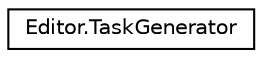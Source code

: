 digraph "クラス階層図"
{
 // LATEX_PDF_SIZE
  edge [fontname="Helvetica",fontsize="10",labelfontname="Helvetica",labelfontsize="10"];
  node [fontname="Helvetica",fontsize="10",shape=record];
  rankdir="LR";
  Node0 [label="Editor.TaskGenerator",height=0.2,width=0.4,color="black", fillcolor="white", style="filled",URL="$classEditor_1_1TaskGenerator.html",tooltip="タスクを自動生成するクラス"];
}

